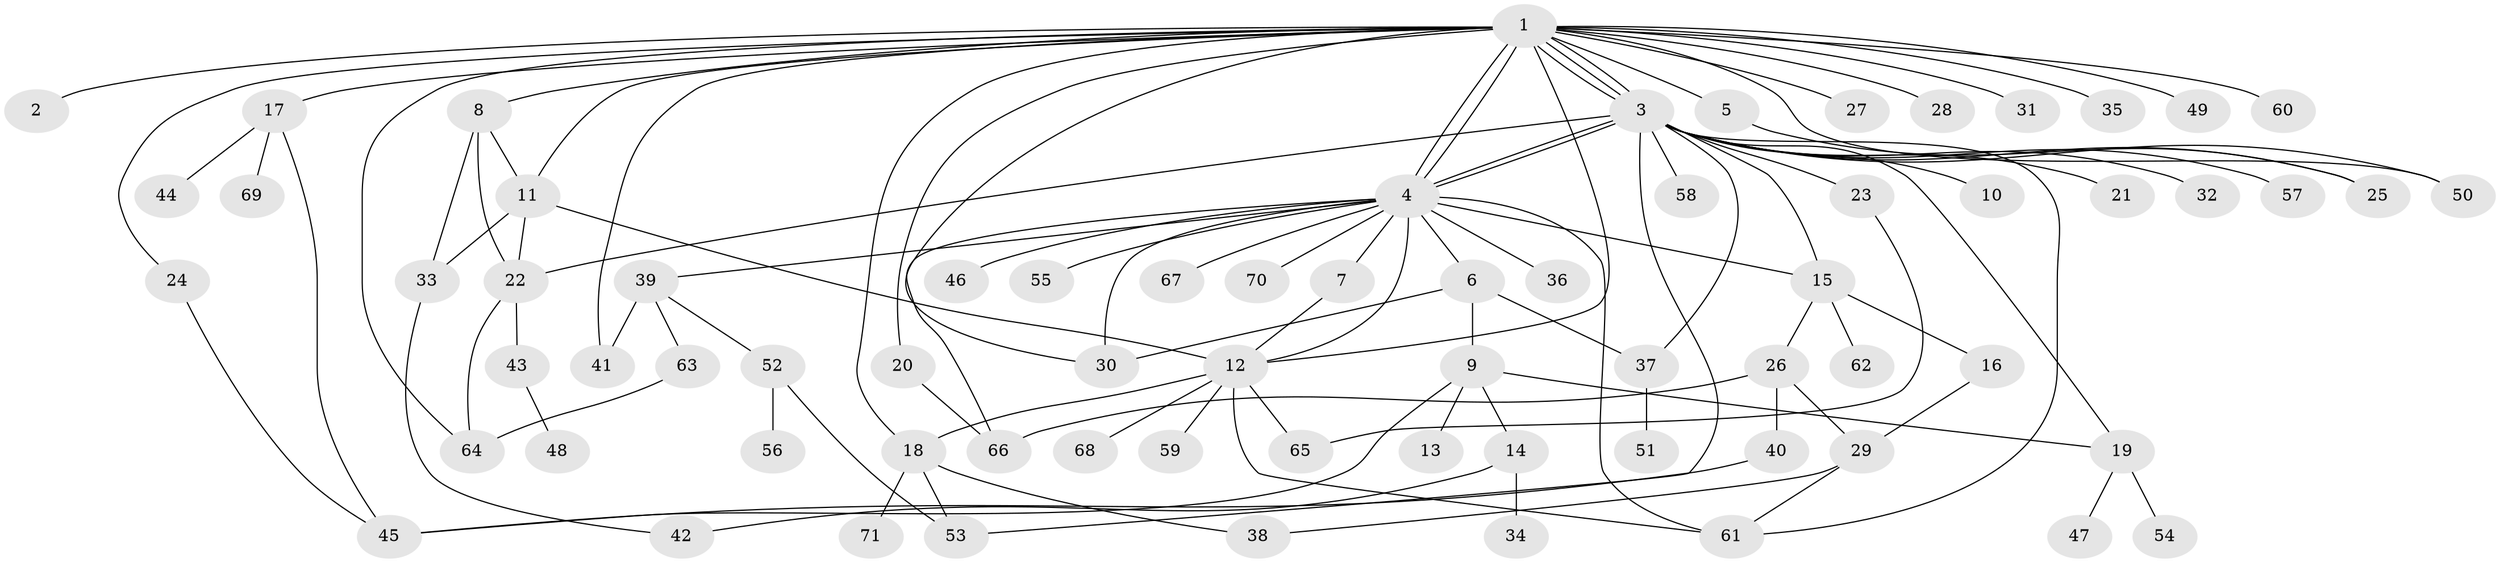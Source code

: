 // coarse degree distribution, {14: 0.034482758620689655, 6: 0.034482758620689655, 1: 0.4482758620689655, 4: 0.20689655172413793, 2: 0.13793103448275862, 3: 0.034482758620689655, 13: 0.034482758620689655, 10: 0.034482758620689655, 5: 0.034482758620689655}
// Generated by graph-tools (version 1.1) at 2025/36/03/04/25 23:36:42]
// undirected, 71 vertices, 107 edges
graph export_dot {
  node [color=gray90,style=filled];
  1;
  2;
  3;
  4;
  5;
  6;
  7;
  8;
  9;
  10;
  11;
  12;
  13;
  14;
  15;
  16;
  17;
  18;
  19;
  20;
  21;
  22;
  23;
  24;
  25;
  26;
  27;
  28;
  29;
  30;
  31;
  32;
  33;
  34;
  35;
  36;
  37;
  38;
  39;
  40;
  41;
  42;
  43;
  44;
  45;
  46;
  47;
  48;
  49;
  50;
  51;
  52;
  53;
  54;
  55;
  56;
  57;
  58;
  59;
  60;
  61;
  62;
  63;
  64;
  65;
  66;
  67;
  68;
  69;
  70;
  71;
  1 -- 2;
  1 -- 3;
  1 -- 3;
  1 -- 3;
  1 -- 4;
  1 -- 4;
  1 -- 5;
  1 -- 8;
  1 -- 11;
  1 -- 12;
  1 -- 17;
  1 -- 18;
  1 -- 20;
  1 -- 24;
  1 -- 27;
  1 -- 28;
  1 -- 30;
  1 -- 31;
  1 -- 35;
  1 -- 41;
  1 -- 49;
  1 -- 50;
  1 -- 60;
  1 -- 64;
  3 -- 4;
  3 -- 4;
  3 -- 10;
  3 -- 15;
  3 -- 19;
  3 -- 21;
  3 -- 22;
  3 -- 23;
  3 -- 25;
  3 -- 32;
  3 -- 37;
  3 -- 50;
  3 -- 53;
  3 -- 57;
  3 -- 58;
  3 -- 61;
  4 -- 6;
  4 -- 7;
  4 -- 12;
  4 -- 15;
  4 -- 30;
  4 -- 36;
  4 -- 39;
  4 -- 46;
  4 -- 55;
  4 -- 61;
  4 -- 66;
  4 -- 67;
  4 -- 70;
  5 -- 25;
  6 -- 9;
  6 -- 30;
  6 -- 37;
  7 -- 12;
  8 -- 11;
  8 -- 22;
  8 -- 33;
  9 -- 13;
  9 -- 14;
  9 -- 19;
  9 -- 45;
  11 -- 12;
  11 -- 22;
  11 -- 33;
  12 -- 18;
  12 -- 59;
  12 -- 61;
  12 -- 65;
  12 -- 68;
  14 -- 34;
  14 -- 42;
  15 -- 16;
  15 -- 26;
  15 -- 62;
  16 -- 29;
  17 -- 44;
  17 -- 45;
  17 -- 69;
  18 -- 38;
  18 -- 53;
  18 -- 71;
  19 -- 47;
  19 -- 54;
  20 -- 66;
  22 -- 43;
  22 -- 64;
  23 -- 65;
  24 -- 45;
  26 -- 29;
  26 -- 40;
  26 -- 66;
  29 -- 38;
  29 -- 61;
  33 -- 42;
  37 -- 51;
  39 -- 41;
  39 -- 52;
  39 -- 63;
  40 -- 45;
  43 -- 48;
  52 -- 53;
  52 -- 56;
  63 -- 64;
}
